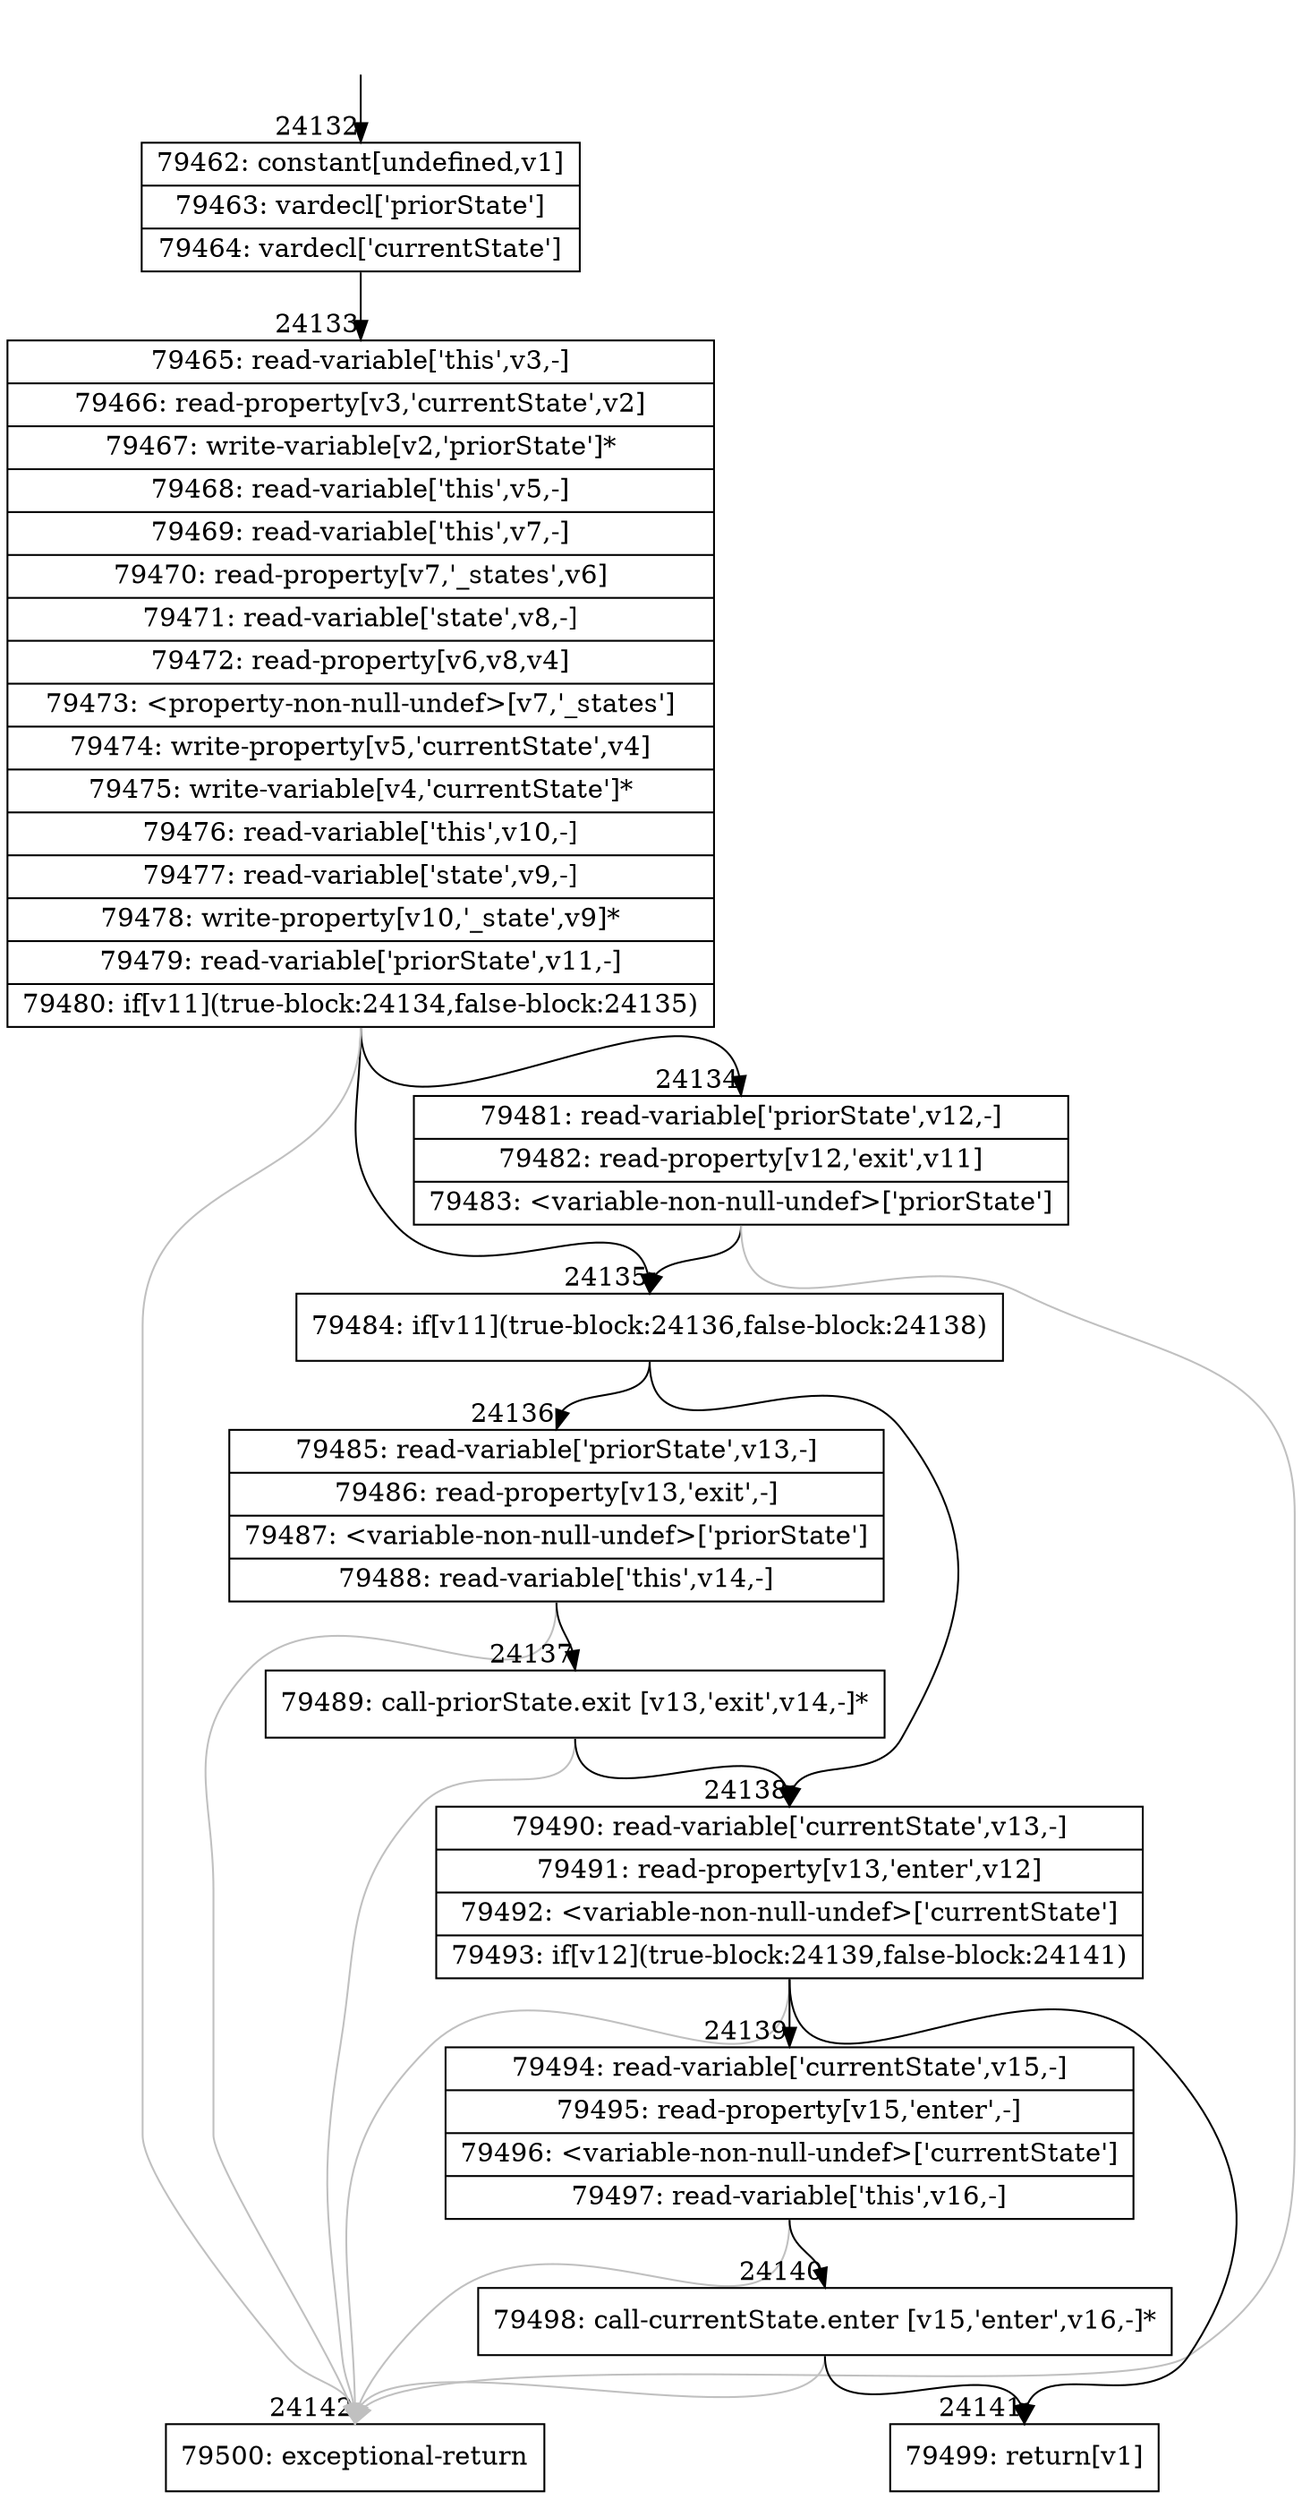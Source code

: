 digraph {
rankdir="TD"
BB_entry2112[shape=none,label=""];
BB_entry2112 -> BB24132 [tailport=s, headport=n, headlabel="    24132"]
BB24132 [shape=record label="{79462: constant[undefined,v1]|79463: vardecl['priorState']|79464: vardecl['currentState']}" ] 
BB24132 -> BB24133 [tailport=s, headport=n, headlabel="      24133"]
BB24133 [shape=record label="{79465: read-variable['this',v3,-]|79466: read-property[v3,'currentState',v2]|79467: write-variable[v2,'priorState']*|79468: read-variable['this',v5,-]|79469: read-variable['this',v7,-]|79470: read-property[v7,'_states',v6]|79471: read-variable['state',v8,-]|79472: read-property[v6,v8,v4]|79473: \<property-non-null-undef\>[v7,'_states']|79474: write-property[v5,'currentState',v4]|79475: write-variable[v4,'currentState']*|79476: read-variable['this',v10,-]|79477: read-variable['state',v9,-]|79478: write-property[v10,'_state',v9]*|79479: read-variable['priorState',v11,-]|79480: if[v11](true-block:24134,false-block:24135)}" ] 
BB24133 -> BB24135 [tailport=s, headport=n, headlabel="      24135"]
BB24133 -> BB24134 [tailport=s, headport=n, headlabel="      24134"]
BB24133 -> BB24142 [tailport=s, headport=n, color=gray, headlabel="      24142"]
BB24134 [shape=record label="{79481: read-variable['priorState',v12,-]|79482: read-property[v12,'exit',v11]|79483: \<variable-non-null-undef\>['priorState']}" ] 
BB24134 -> BB24135 [tailport=s, headport=n]
BB24134 -> BB24142 [tailport=s, headport=n, color=gray]
BB24135 [shape=record label="{79484: if[v11](true-block:24136,false-block:24138)}" ] 
BB24135 -> BB24136 [tailport=s, headport=n, headlabel="      24136"]
BB24135 -> BB24138 [tailport=s, headport=n, headlabel="      24138"]
BB24136 [shape=record label="{79485: read-variable['priorState',v13,-]|79486: read-property[v13,'exit',-]|79487: \<variable-non-null-undef\>['priorState']|79488: read-variable['this',v14,-]}" ] 
BB24136 -> BB24137 [tailport=s, headport=n, headlabel="      24137"]
BB24136 -> BB24142 [tailport=s, headport=n, color=gray]
BB24137 [shape=record label="{79489: call-priorState.exit [v13,'exit',v14,-]*}" ] 
BB24137 -> BB24138 [tailport=s, headport=n]
BB24137 -> BB24142 [tailport=s, headport=n, color=gray]
BB24138 [shape=record label="{79490: read-variable['currentState',v13,-]|79491: read-property[v13,'enter',v12]|79492: \<variable-non-null-undef\>['currentState']|79493: if[v12](true-block:24139,false-block:24141)}" ] 
BB24138 -> BB24139 [tailport=s, headport=n, headlabel="      24139"]
BB24138 -> BB24141 [tailport=s, headport=n, headlabel="      24141"]
BB24138 -> BB24142 [tailport=s, headport=n, color=gray]
BB24139 [shape=record label="{79494: read-variable['currentState',v15,-]|79495: read-property[v15,'enter',-]|79496: \<variable-non-null-undef\>['currentState']|79497: read-variable['this',v16,-]}" ] 
BB24139 -> BB24140 [tailport=s, headport=n, headlabel="      24140"]
BB24139 -> BB24142 [tailport=s, headport=n, color=gray]
BB24140 [shape=record label="{79498: call-currentState.enter [v15,'enter',v16,-]*}" ] 
BB24140 -> BB24141 [tailport=s, headport=n]
BB24140 -> BB24142 [tailport=s, headport=n, color=gray]
BB24141 [shape=record label="{79499: return[v1]}" ] 
BB24142 [shape=record label="{79500: exceptional-return}" ] 
//#$~ 45618
}

